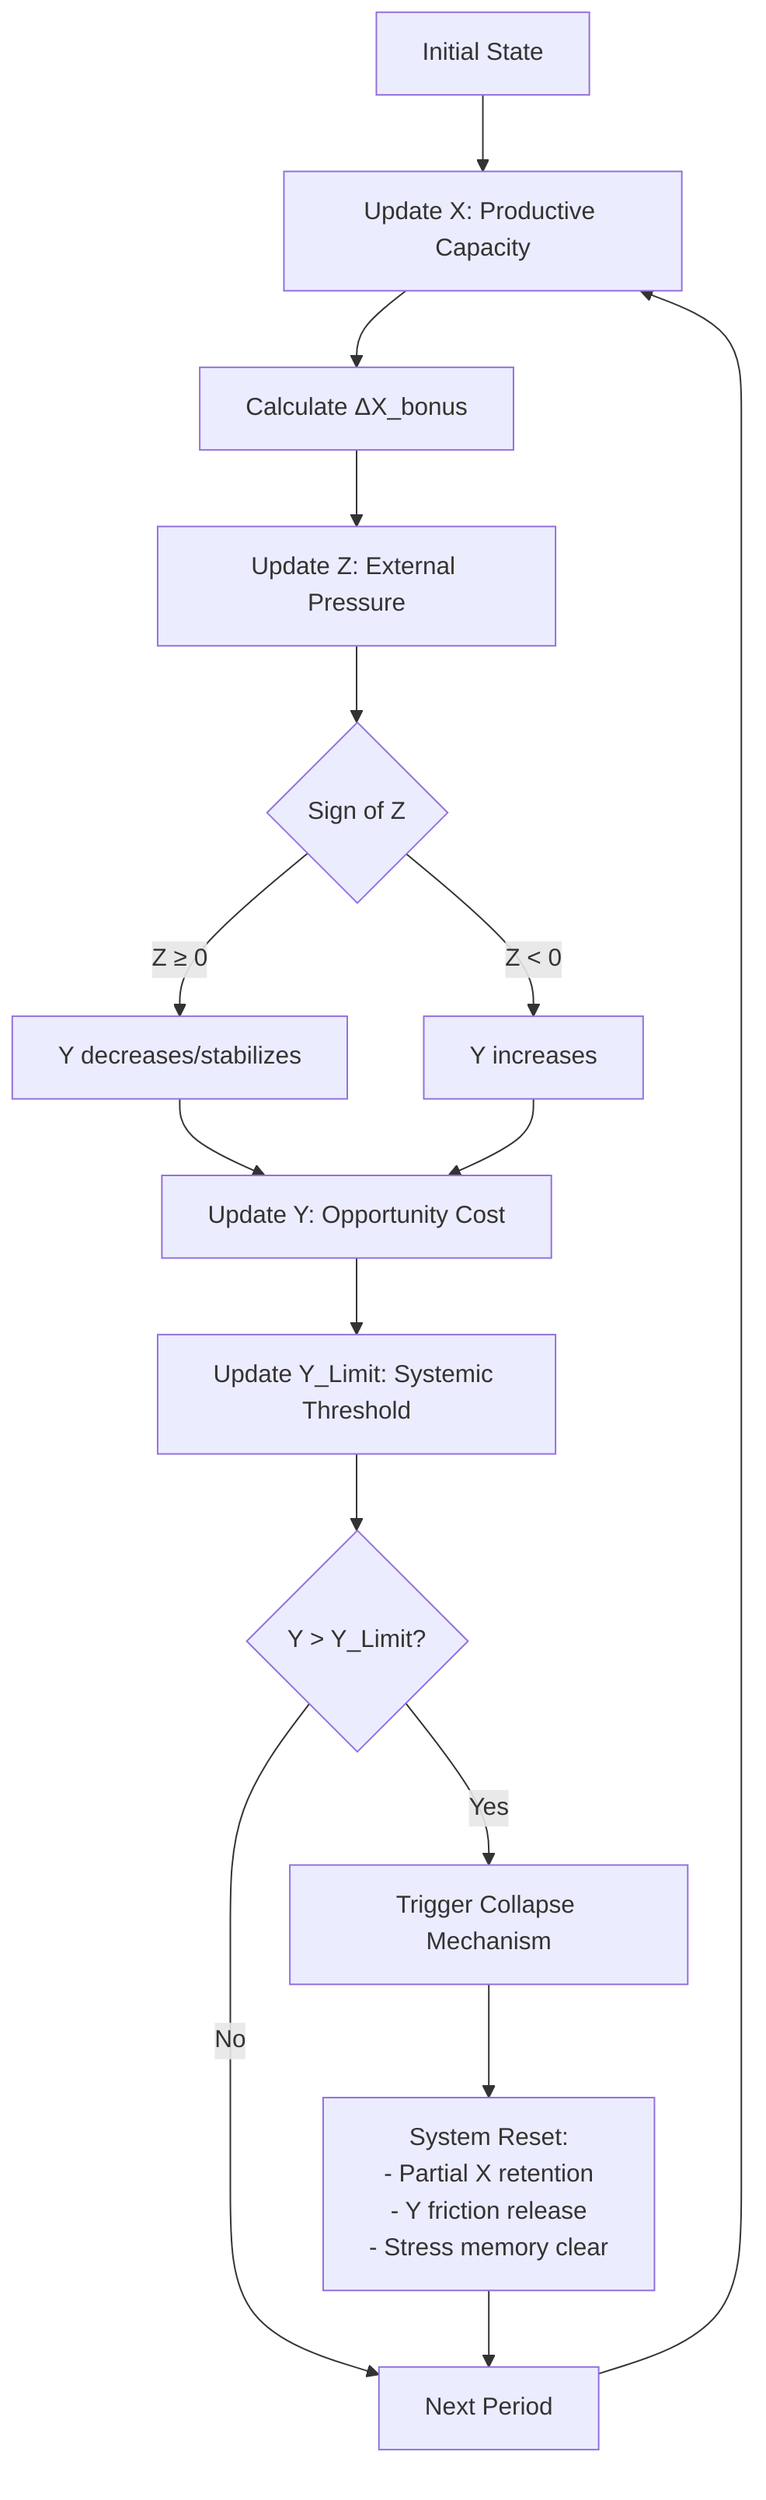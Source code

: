 flowchart TB
    START[Initial State] --> UPDATE_X[Update X: Productive Capacity]
    UPDATE_X --> CALC_ΔX[Calculate ΔX_bonus]
    CALC_ΔX --> UPDATE_Z[Update Z: External Pressure]
    
    UPDATE_Z --> CHECK_Z{Sign of Z}
    CHECK_Z -->|Z ≥ 0| Y_DECREASE[Y decreases/stabilizes]
    CHECK_Z -->|Z < 0| Y_INCREASE[Y increases]
    
    Y_DECREASE --> UPDATE_Y[Update Y: Opportunity Cost]
    Y_INCREASE --> UPDATE_Y
    
    UPDATE_Y --> UPDATE_Y_LIMIT[Update Y_Limit: Systemic Threshold]
    UPDATE_Y_LIMIT --> CHECK_COLLAPSE{Y > Y_Limit?}
    
    CHECK_COLLAPSE -->|Yes| COLLAPSE_MECH[Trigger Collapse Mechanism]
    CHECK_COLLAPSE -->|No| NEXT[Next Period]
    
    COLLAPSE_MECH --> SYSTEM_RESET[System Reset:
    - Partial X retention
    - Y friction release
    - Stress memory clear]
    SYSTEM_RESET --> NEXT
    
    NEXT --> UPDATE_X